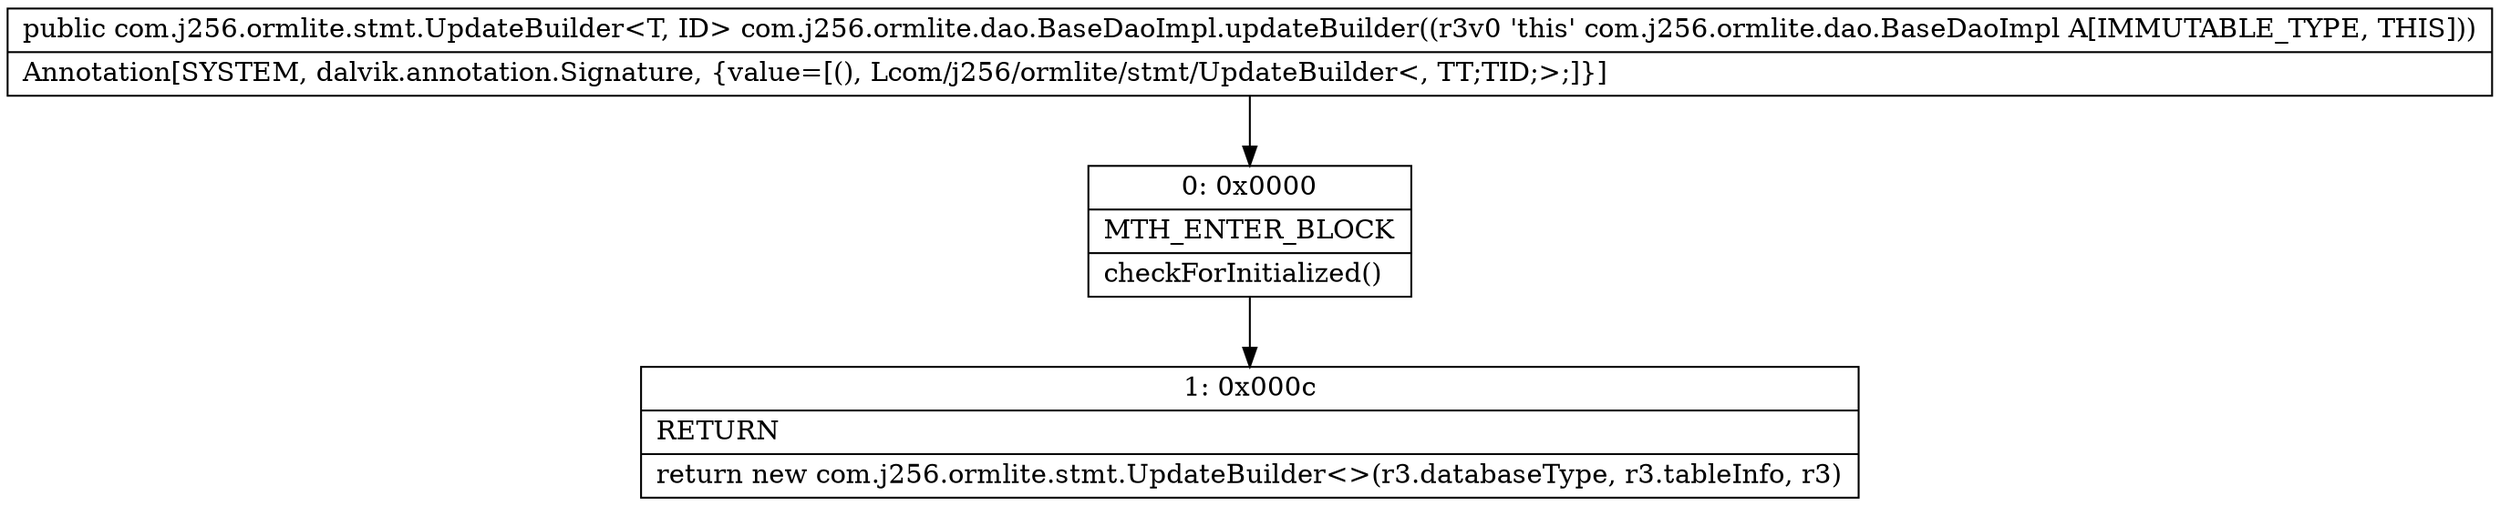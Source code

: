 digraph "CFG forcom.j256.ormlite.dao.BaseDaoImpl.updateBuilder()Lcom\/j256\/ormlite\/stmt\/UpdateBuilder;" {
Node_0 [shape=record,label="{0\:\ 0x0000|MTH_ENTER_BLOCK\l|checkForInitialized()\l}"];
Node_1 [shape=record,label="{1\:\ 0x000c|RETURN\l|return new com.j256.ormlite.stmt.UpdateBuilder\<\>(r3.databaseType, r3.tableInfo, r3)\l}"];
MethodNode[shape=record,label="{public com.j256.ormlite.stmt.UpdateBuilder\<T, ID\> com.j256.ormlite.dao.BaseDaoImpl.updateBuilder((r3v0 'this' com.j256.ormlite.dao.BaseDaoImpl A[IMMUTABLE_TYPE, THIS]))  | Annotation[SYSTEM, dalvik.annotation.Signature, \{value=[(), Lcom\/j256\/ormlite\/stmt\/UpdateBuilder\<, TT;TID;\>;]\}]\l}"];
MethodNode -> Node_0;
Node_0 -> Node_1;
}

